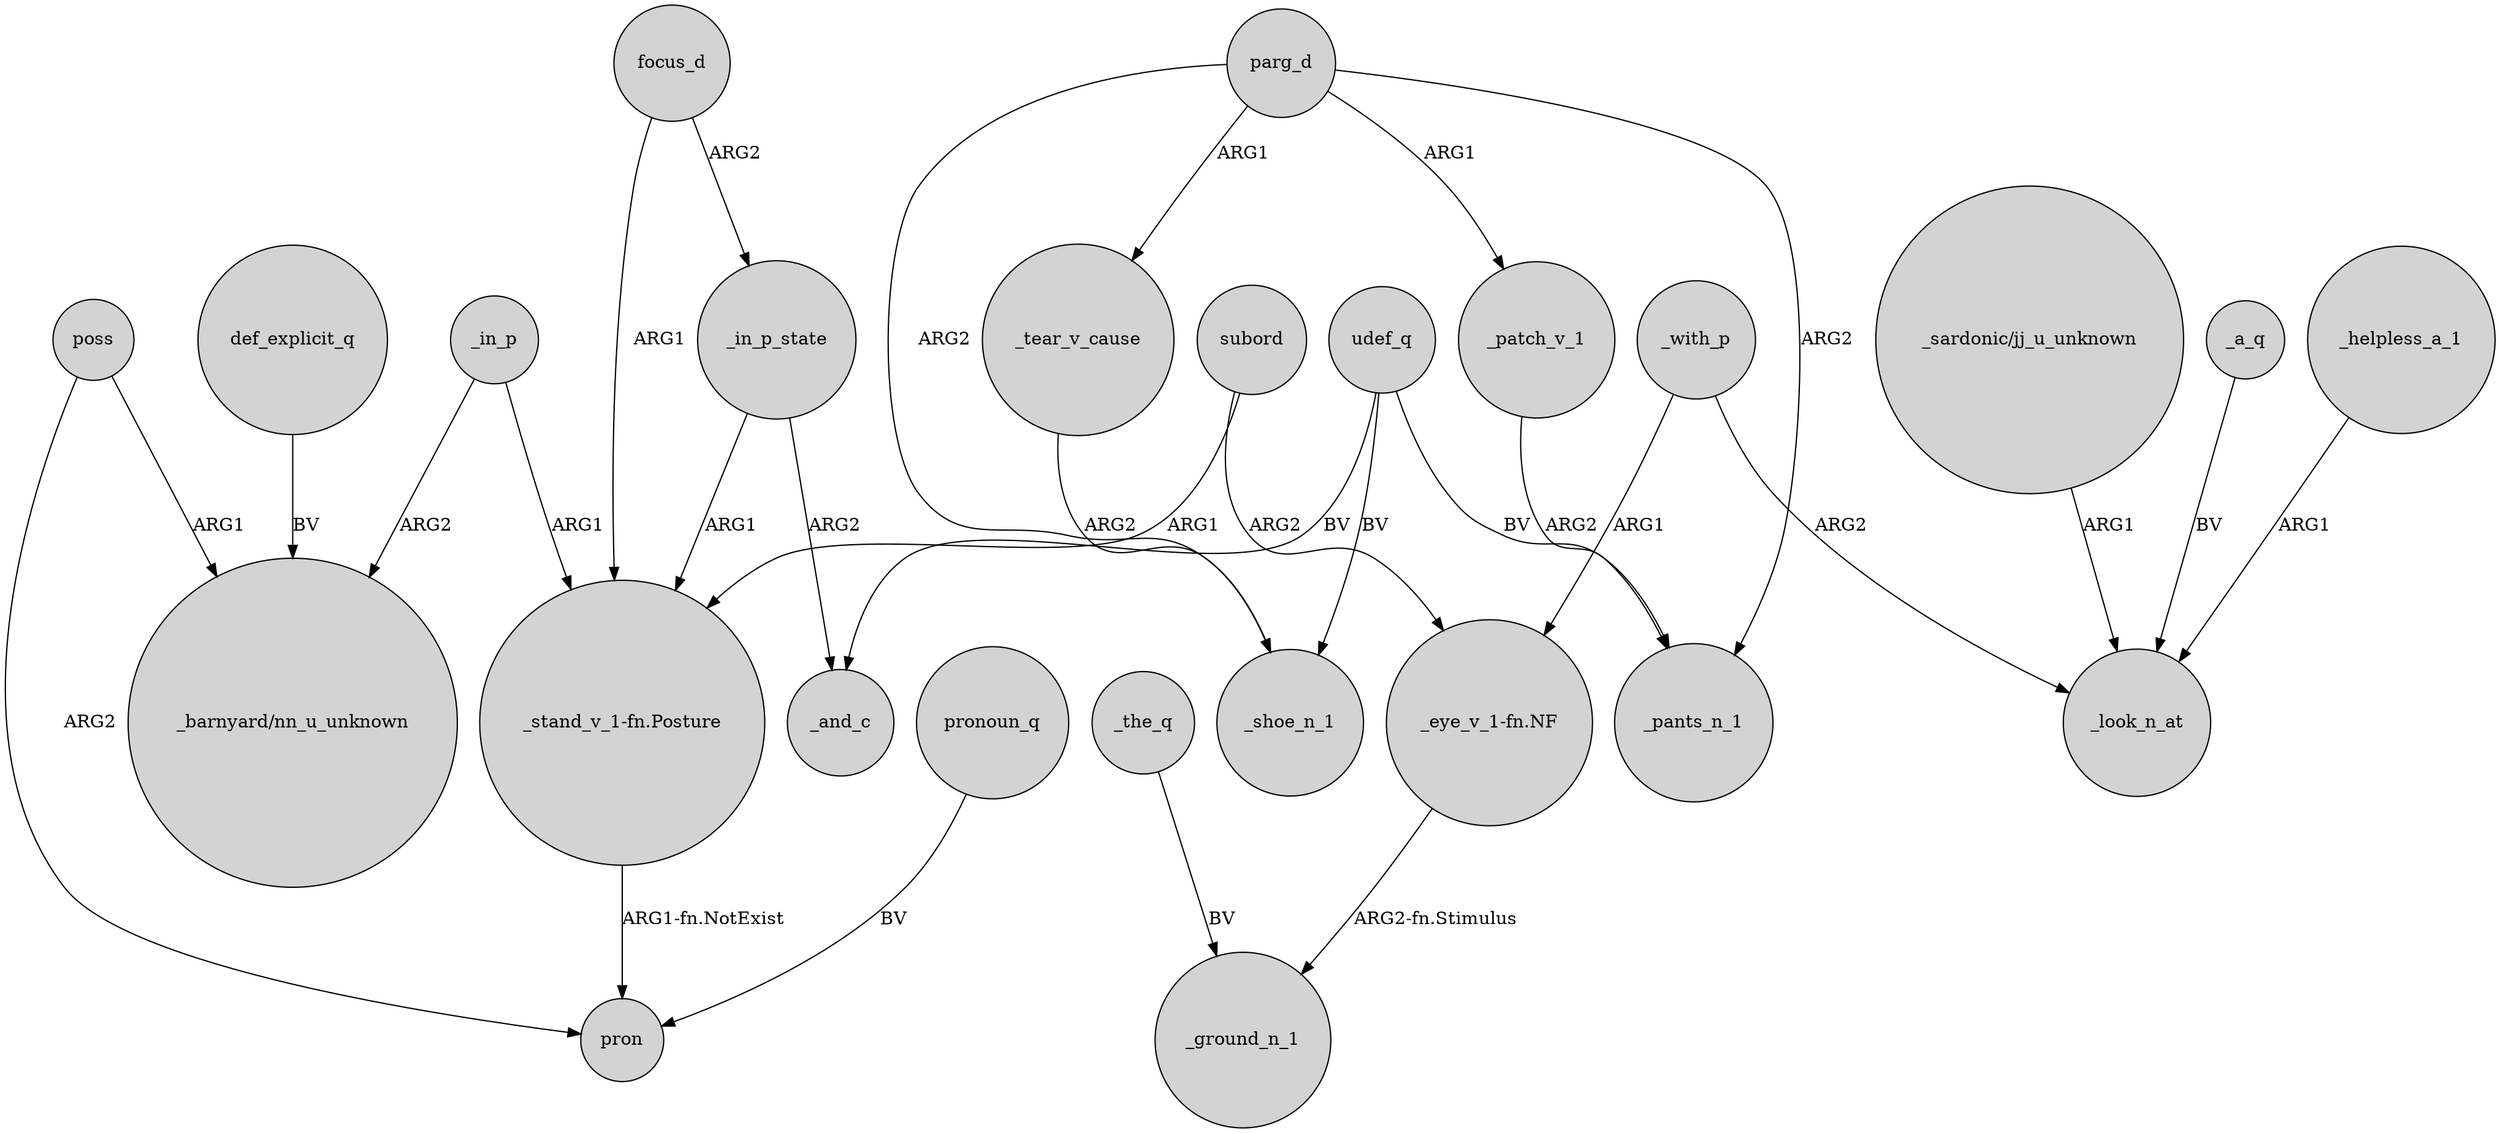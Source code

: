 digraph {
	node [shape=circle style=filled]
	_in_p -> "_stand_v_1-fn.Posture" [label=ARG1]
	_with_p -> _look_n_at [label=ARG2]
	poss -> "_barnyard/nn_u_unknown" [label=ARG1]
	def_explicit_q -> "_barnyard/nn_u_unknown" [label=BV]
	poss -> pron [label=ARG2]
	_helpless_a_1 -> _look_n_at [label=ARG1]
	"_eye_v_1-fn.NF" -> _ground_n_1 [label="ARG2-fn.Stimulus"]
	focus_d -> _in_p_state [label=ARG2]
	_with_p -> "_eye_v_1-fn.NF" [label=ARG1]
	_in_p_state -> "_stand_v_1-fn.Posture" [label=ARG1]
	pronoun_q -> pron [label=BV]
	parg_d -> _patch_v_1 [label=ARG1]
	"_stand_v_1-fn.Posture" -> pron [label="ARG1-fn.NotExist"]
	_tear_v_cause -> _shoe_n_1 [label=ARG2]
	focus_d -> "_stand_v_1-fn.Posture" [label=ARG1]
	"_sardonic/jj_u_unknown" -> _look_n_at [label=ARG1]
	_patch_v_1 -> _pants_n_1 [label=ARG2]
	udef_q -> _pants_n_1 [label=BV]
	parg_d -> _tear_v_cause [label=ARG1]
	udef_q -> _shoe_n_1 [label=BV]
	udef_q -> _and_c [label=BV]
	_a_q -> _look_n_at [label=BV]
	subord -> "_eye_v_1-fn.NF" [label=ARG2]
	parg_d -> _pants_n_1 [label=ARG2]
	parg_d -> _shoe_n_1 [label=ARG2]
	_in_p_state -> _and_c [label=ARG2]
	_the_q -> _ground_n_1 [label=BV]
	subord -> "_stand_v_1-fn.Posture" [label=ARG1]
	_in_p -> "_barnyard/nn_u_unknown" [label=ARG2]
}
